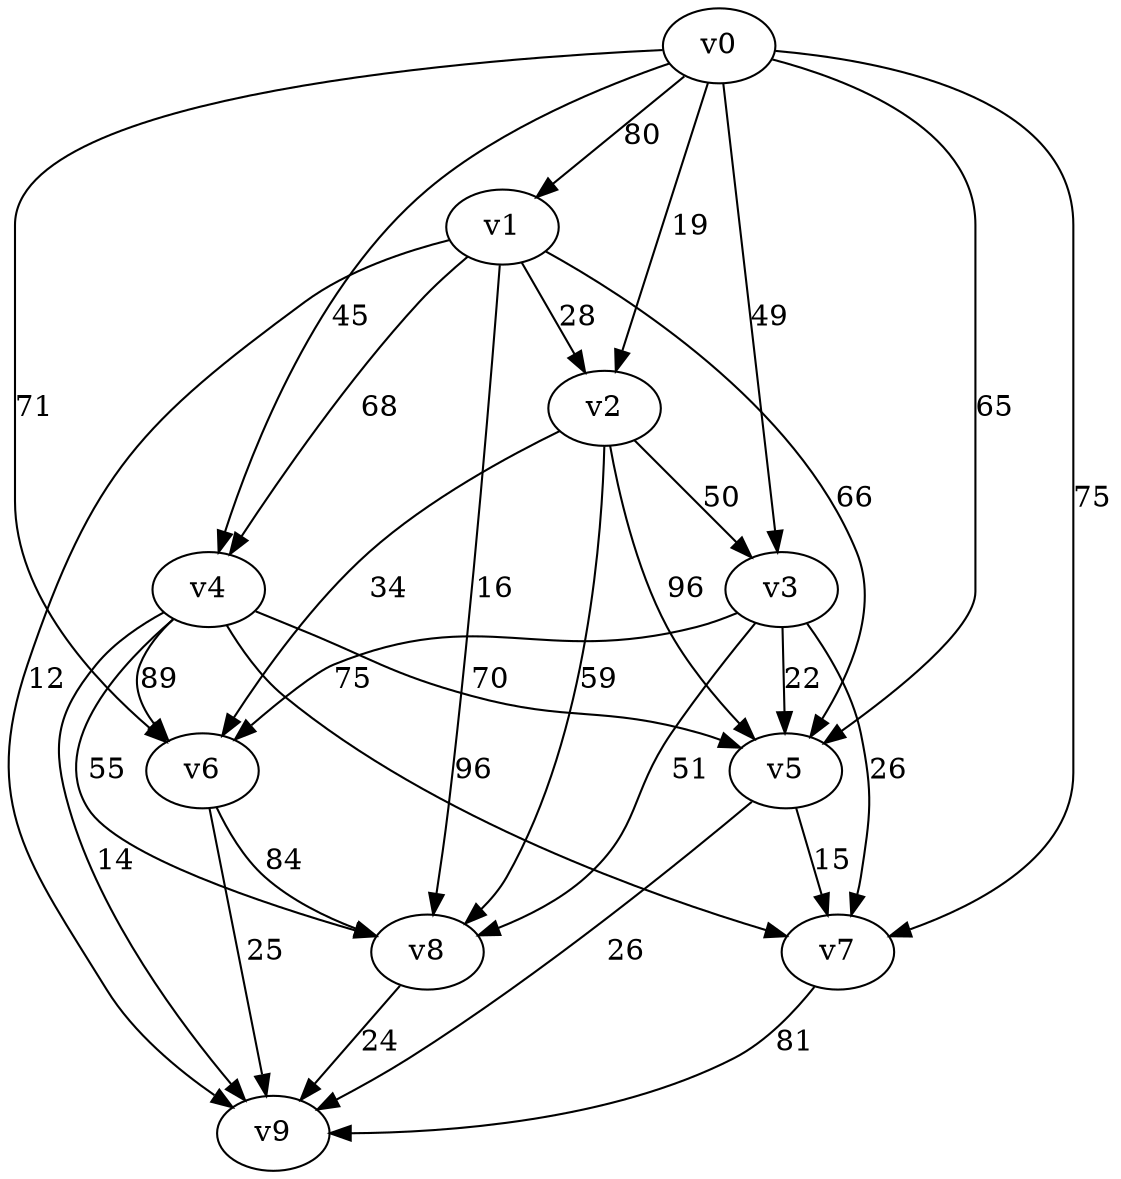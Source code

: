 digraph gn10 {
v0 -> v1 [label = "80"];
v0 -> v2 [label = "19"];
v0 -> v3 [label = "49"];
v0 -> v4 [label = "45"];
v0 -> v5 [label = "65"];
v0 -> v6 [label = "71"];
v0 -> v7 [label = "75"];
v1 -> v2 [label = "28"];
v1 -> v4 [label = "68"];
v1 -> v5 [label = "66"];
v1 -> v8 [label = "16"];
v1 -> v9 [label = "12"];
v2 -> v3 [label = "50"];
v2 -> v5 [label = "96"];
v2 -> v6 [label = "34"];
v2 -> v8 [label = "59"];
v3 -> v5 [label = "22"];
v3 -> v6 [label = "75"];
v3 -> v7 [label = "26"];
v3 -> v8 [label = "51"];
v4 -> v5 [label = "70"];
v4 -> v6 [label = "89"];
v4 -> v7 [label = "96"];
v4 -> v8 [label = "55"];
v4 -> v9 [label = "14"];
v5 -> v7 [label = "15"];
v5 -> v9 [label = "26"];
v6 -> v8 [label = "84"];
v6 -> v9 [label = "25"];
v7 -> v9 [label = "81"];
v8 -> v9 [label = "24"];
}
